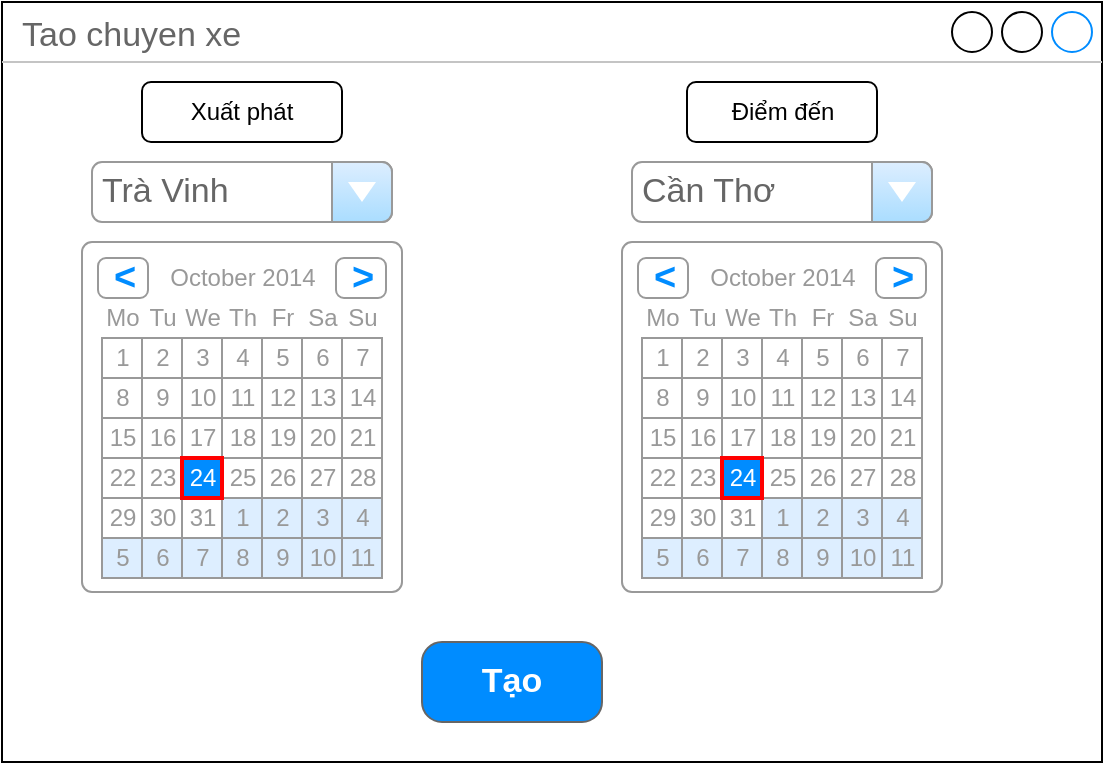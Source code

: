 <mxfile version="22.0.8" type="device">
  <diagram name="Page-1" id="ben2kIiIfCoBEz7OFsYk">
    <mxGraphModel dx="1434" dy="1896" grid="1" gridSize="10" guides="1" tooltips="1" connect="1" arrows="1" fold="1" page="1" pageScale="1" pageWidth="850" pageHeight="1100" math="0" shadow="0">
      <root>
        <mxCell id="0" />
        <mxCell id="1" parent="0" />
        <mxCell id="Zk7HNToO3OFMtX9oZNZT-54" value="Tao chuyen xe" style="strokeWidth=1;shadow=0;dashed=0;align=center;html=1;shape=mxgraph.mockup.containers.window;align=left;verticalAlign=top;spacingLeft=8;strokeColor2=#008cff;strokeColor3=#c4c4c4;fontColor=#666666;mainText=;fontSize=17;labelBackgroundColor=none;whiteSpace=wrap;rounded=1;" vertex="1" parent="1">
          <mxGeometry x="160" y="-120" width="550" height="380" as="geometry" />
        </mxCell>
        <mxCell id="Zk7HNToO3OFMtX9oZNZT-55" value="" style="strokeWidth=1;shadow=0;dashed=0;align=center;html=1;shape=mxgraph.mockup.forms.rrect;rSize=5;strokeColor=#999999;fillColor=#ffffff;rounded=1;" vertex="1" parent="1">
          <mxGeometry x="200" width="160" height="175" as="geometry" />
        </mxCell>
        <mxCell id="Zk7HNToO3OFMtX9oZNZT-56" value="October 2014" style="strokeWidth=1;shadow=0;dashed=0;align=center;html=1;shape=mxgraph.mockup.forms.anchor;fontColor=#999999;rounded=1;" vertex="1" parent="Zk7HNToO3OFMtX9oZNZT-55">
          <mxGeometry x="30" y="8" width="100" height="20" as="geometry" />
        </mxCell>
        <mxCell id="Zk7HNToO3OFMtX9oZNZT-57" value="&lt;" style="strokeWidth=1;shadow=0;dashed=0;align=center;html=1;shape=mxgraph.mockup.forms.rrect;rSize=4;strokeColor=#999999;fontColor=#008cff;fontSize=19;fontStyle=1;rounded=1;" vertex="1" parent="Zk7HNToO3OFMtX9oZNZT-55">
          <mxGeometry x="8" y="8" width="25" height="20" as="geometry" />
        </mxCell>
        <mxCell id="Zk7HNToO3OFMtX9oZNZT-58" value="&gt;" style="strokeWidth=1;shadow=0;dashed=0;align=center;html=1;shape=mxgraph.mockup.forms.rrect;rSize=4;strokeColor=#999999;fontColor=#008cff;fontSize=19;fontStyle=1;rounded=1;" vertex="1" parent="Zk7HNToO3OFMtX9oZNZT-55">
          <mxGeometry x="127" y="8" width="25" height="20" as="geometry" />
        </mxCell>
        <mxCell id="Zk7HNToO3OFMtX9oZNZT-59" value="Mo" style="strokeWidth=1;shadow=0;dashed=0;align=center;html=1;shape=mxgraph.mockup.forms.anchor;fontColor=#999999;rounded=1;" vertex="1" parent="Zk7HNToO3OFMtX9oZNZT-55">
          <mxGeometry x="10" y="28" width="20" height="20" as="geometry" />
        </mxCell>
        <mxCell id="Zk7HNToO3OFMtX9oZNZT-60" value="Tu" style="strokeWidth=1;shadow=0;dashed=0;align=center;html=1;shape=mxgraph.mockup.forms.anchor;fontColor=#999999;rounded=1;" vertex="1" parent="Zk7HNToO3OFMtX9oZNZT-55">
          <mxGeometry x="30" y="28" width="20" height="20" as="geometry" />
        </mxCell>
        <mxCell id="Zk7HNToO3OFMtX9oZNZT-61" value="We" style="strokeWidth=1;shadow=0;dashed=0;align=center;html=1;shape=mxgraph.mockup.forms.anchor;fontColor=#999999;rounded=1;" vertex="1" parent="Zk7HNToO3OFMtX9oZNZT-55">
          <mxGeometry x="50" y="28" width="20" height="20" as="geometry" />
        </mxCell>
        <mxCell id="Zk7HNToO3OFMtX9oZNZT-62" value="Th" style="strokeWidth=1;shadow=0;dashed=0;align=center;html=1;shape=mxgraph.mockup.forms.anchor;fontColor=#999999;rounded=1;" vertex="1" parent="Zk7HNToO3OFMtX9oZNZT-55">
          <mxGeometry x="70" y="28" width="20" height="20" as="geometry" />
        </mxCell>
        <mxCell id="Zk7HNToO3OFMtX9oZNZT-63" value="Fr" style="strokeWidth=1;shadow=0;dashed=0;align=center;html=1;shape=mxgraph.mockup.forms.anchor;fontColor=#999999;rounded=1;" vertex="1" parent="Zk7HNToO3OFMtX9oZNZT-55">
          <mxGeometry x="90" y="28" width="20" height="20" as="geometry" />
        </mxCell>
        <mxCell id="Zk7HNToO3OFMtX9oZNZT-64" value="Sa" style="strokeWidth=1;shadow=0;dashed=0;align=center;html=1;shape=mxgraph.mockup.forms.anchor;fontColor=#999999;rounded=1;" vertex="1" parent="Zk7HNToO3OFMtX9oZNZT-55">
          <mxGeometry x="110" y="28" width="20" height="20" as="geometry" />
        </mxCell>
        <mxCell id="Zk7HNToO3OFMtX9oZNZT-65" value="Su" style="strokeWidth=1;shadow=0;dashed=0;align=center;html=1;shape=mxgraph.mockup.forms.anchor;fontColor=#999999;rounded=1;" vertex="1" parent="Zk7HNToO3OFMtX9oZNZT-55">
          <mxGeometry x="130" y="28" width="20" height="20" as="geometry" />
        </mxCell>
        <mxCell id="Zk7HNToO3OFMtX9oZNZT-66" value="1" style="strokeWidth=1;shadow=0;dashed=0;align=center;html=1;shape=mxgraph.mockup.forms.rrect;rSize=0;strokeColor=#999999;fontColor=#999999;rounded=1;" vertex="1" parent="Zk7HNToO3OFMtX9oZNZT-55">
          <mxGeometry x="10" y="48" width="20" height="20" as="geometry" />
        </mxCell>
        <mxCell id="Zk7HNToO3OFMtX9oZNZT-67" value="2" style="strokeWidth=1;shadow=0;dashed=0;align=center;html=1;shape=mxgraph.mockup.forms.rrect;rSize=0;strokeColor=#999999;fontColor=#999999;rounded=1;" vertex="1" parent="Zk7HNToO3OFMtX9oZNZT-55">
          <mxGeometry x="30" y="48" width="20" height="20" as="geometry" />
        </mxCell>
        <mxCell id="Zk7HNToO3OFMtX9oZNZT-68" value="3" style="strokeWidth=1;shadow=0;dashed=0;align=center;html=1;shape=mxgraph.mockup.forms.rrect;rSize=0;strokeColor=#999999;fontColor=#999999;rounded=1;" vertex="1" parent="Zk7HNToO3OFMtX9oZNZT-55">
          <mxGeometry x="50" y="48" width="20" height="20" as="geometry" />
        </mxCell>
        <mxCell id="Zk7HNToO3OFMtX9oZNZT-69" value="4" style="strokeWidth=1;shadow=0;dashed=0;align=center;html=1;shape=mxgraph.mockup.forms.rrect;rSize=0;strokeColor=#999999;fontColor=#999999;rounded=1;" vertex="1" parent="Zk7HNToO3OFMtX9oZNZT-55">
          <mxGeometry x="70" y="48" width="20" height="20" as="geometry" />
        </mxCell>
        <mxCell id="Zk7HNToO3OFMtX9oZNZT-70" value="5" style="strokeWidth=1;shadow=0;dashed=0;align=center;html=1;shape=mxgraph.mockup.forms.rrect;rSize=0;strokeColor=#999999;fontColor=#999999;rounded=1;" vertex="1" parent="Zk7HNToO3OFMtX9oZNZT-55">
          <mxGeometry x="90" y="48" width="20" height="20" as="geometry" />
        </mxCell>
        <mxCell id="Zk7HNToO3OFMtX9oZNZT-71" value="6" style="strokeWidth=1;shadow=0;dashed=0;align=center;html=1;shape=mxgraph.mockup.forms.rrect;rSize=0;strokeColor=#999999;fontColor=#999999;rounded=1;" vertex="1" parent="Zk7HNToO3OFMtX9oZNZT-55">
          <mxGeometry x="110" y="48" width="20" height="20" as="geometry" />
        </mxCell>
        <mxCell id="Zk7HNToO3OFMtX9oZNZT-72" value="7" style="strokeWidth=1;shadow=0;dashed=0;align=center;html=1;shape=mxgraph.mockup.forms.rrect;rSize=0;strokeColor=#999999;fontColor=#999999;rounded=1;" vertex="1" parent="Zk7HNToO3OFMtX9oZNZT-55">
          <mxGeometry x="130" y="48" width="20" height="20" as="geometry" />
        </mxCell>
        <mxCell id="Zk7HNToO3OFMtX9oZNZT-73" value="8" style="strokeWidth=1;shadow=0;dashed=0;align=center;html=1;shape=mxgraph.mockup.forms.rrect;rSize=0;strokeColor=#999999;fontColor=#999999;rounded=1;" vertex="1" parent="Zk7HNToO3OFMtX9oZNZT-55">
          <mxGeometry x="10" y="68" width="20" height="20" as="geometry" />
        </mxCell>
        <mxCell id="Zk7HNToO3OFMtX9oZNZT-74" value="9" style="strokeWidth=1;shadow=0;dashed=0;align=center;html=1;shape=mxgraph.mockup.forms.rrect;rSize=0;strokeColor=#999999;fontColor=#999999;rounded=1;" vertex="1" parent="Zk7HNToO3OFMtX9oZNZT-55">
          <mxGeometry x="30" y="68" width="20" height="20" as="geometry" />
        </mxCell>
        <mxCell id="Zk7HNToO3OFMtX9oZNZT-75" value="10" style="strokeWidth=1;shadow=0;dashed=0;align=center;html=1;shape=mxgraph.mockup.forms.rrect;rSize=0;strokeColor=#999999;fontColor=#999999;rounded=1;" vertex="1" parent="Zk7HNToO3OFMtX9oZNZT-55">
          <mxGeometry x="50" y="68" width="20" height="20" as="geometry" />
        </mxCell>
        <mxCell id="Zk7HNToO3OFMtX9oZNZT-76" value="11" style="strokeWidth=1;shadow=0;dashed=0;align=center;html=1;shape=mxgraph.mockup.forms.rrect;rSize=0;strokeColor=#999999;fontColor=#999999;rounded=1;" vertex="1" parent="Zk7HNToO3OFMtX9oZNZT-55">
          <mxGeometry x="70" y="68" width="20" height="20" as="geometry" />
        </mxCell>
        <mxCell id="Zk7HNToO3OFMtX9oZNZT-77" value="12" style="strokeWidth=1;shadow=0;dashed=0;align=center;html=1;shape=mxgraph.mockup.forms.rrect;rSize=0;strokeColor=#999999;fontColor=#999999;rounded=1;" vertex="1" parent="Zk7HNToO3OFMtX9oZNZT-55">
          <mxGeometry x="90" y="68" width="20" height="20" as="geometry" />
        </mxCell>
        <mxCell id="Zk7HNToO3OFMtX9oZNZT-78" value="13" style="strokeWidth=1;shadow=0;dashed=0;align=center;html=1;shape=mxgraph.mockup.forms.rrect;rSize=0;strokeColor=#999999;fontColor=#999999;rounded=1;" vertex="1" parent="Zk7HNToO3OFMtX9oZNZT-55">
          <mxGeometry x="110" y="68" width="20" height="20" as="geometry" />
        </mxCell>
        <mxCell id="Zk7HNToO3OFMtX9oZNZT-79" value="14" style="strokeWidth=1;shadow=0;dashed=0;align=center;html=1;shape=mxgraph.mockup.forms.rrect;rSize=0;strokeColor=#999999;fontColor=#999999;rounded=1;" vertex="1" parent="Zk7HNToO3OFMtX9oZNZT-55">
          <mxGeometry x="130" y="68" width="20" height="20" as="geometry" />
        </mxCell>
        <mxCell id="Zk7HNToO3OFMtX9oZNZT-80" value="15" style="strokeWidth=1;shadow=0;dashed=0;align=center;html=1;shape=mxgraph.mockup.forms.rrect;rSize=0;strokeColor=#999999;fontColor=#999999;rounded=1;" vertex="1" parent="Zk7HNToO3OFMtX9oZNZT-55">
          <mxGeometry x="10" y="88" width="20" height="20" as="geometry" />
        </mxCell>
        <mxCell id="Zk7HNToO3OFMtX9oZNZT-81" value="16" style="strokeWidth=1;shadow=0;dashed=0;align=center;html=1;shape=mxgraph.mockup.forms.rrect;rSize=0;strokeColor=#999999;fontColor=#999999;rounded=1;" vertex="1" parent="Zk7HNToO3OFMtX9oZNZT-55">
          <mxGeometry x="30" y="88" width="20" height="20" as="geometry" />
        </mxCell>
        <mxCell id="Zk7HNToO3OFMtX9oZNZT-82" value="17" style="strokeWidth=1;shadow=0;dashed=0;align=center;html=1;shape=mxgraph.mockup.forms.rrect;rSize=0;strokeColor=#999999;fontColor=#999999;rounded=1;" vertex="1" parent="Zk7HNToO3OFMtX9oZNZT-55">
          <mxGeometry x="50" y="88" width="20" height="20" as="geometry" />
        </mxCell>
        <mxCell id="Zk7HNToO3OFMtX9oZNZT-83" value="18" style="strokeWidth=1;shadow=0;dashed=0;align=center;html=1;shape=mxgraph.mockup.forms.rrect;rSize=0;strokeColor=#999999;fontColor=#999999;rounded=1;" vertex="1" parent="Zk7HNToO3OFMtX9oZNZT-55">
          <mxGeometry x="70" y="88" width="20" height="20" as="geometry" />
        </mxCell>
        <mxCell id="Zk7HNToO3OFMtX9oZNZT-84" value="19" style="strokeWidth=1;shadow=0;dashed=0;align=center;html=1;shape=mxgraph.mockup.forms.rrect;rSize=0;strokeColor=#999999;fontColor=#999999;rounded=1;" vertex="1" parent="Zk7HNToO3OFMtX9oZNZT-55">
          <mxGeometry x="90" y="88" width="20" height="20" as="geometry" />
        </mxCell>
        <mxCell id="Zk7HNToO3OFMtX9oZNZT-85" value="20" style="strokeWidth=1;shadow=0;dashed=0;align=center;html=1;shape=mxgraph.mockup.forms.rrect;rSize=0;strokeColor=#999999;fontColor=#999999;rounded=1;" vertex="1" parent="Zk7HNToO3OFMtX9oZNZT-55">
          <mxGeometry x="110" y="88" width="20" height="20" as="geometry" />
        </mxCell>
        <mxCell id="Zk7HNToO3OFMtX9oZNZT-86" value="21" style="strokeWidth=1;shadow=0;dashed=0;align=center;html=1;shape=mxgraph.mockup.forms.rrect;rSize=0;strokeColor=#999999;fontColor=#999999;rounded=1;" vertex="1" parent="Zk7HNToO3OFMtX9oZNZT-55">
          <mxGeometry x="130" y="88" width="20" height="20" as="geometry" />
        </mxCell>
        <mxCell id="Zk7HNToO3OFMtX9oZNZT-87" value="22" style="strokeWidth=1;shadow=0;dashed=0;align=center;html=1;shape=mxgraph.mockup.forms.rrect;rSize=0;strokeColor=#999999;fontColor=#999999;rounded=1;" vertex="1" parent="Zk7HNToO3OFMtX9oZNZT-55">
          <mxGeometry x="10" y="108" width="20" height="20" as="geometry" />
        </mxCell>
        <mxCell id="Zk7HNToO3OFMtX9oZNZT-88" value="23" style="strokeWidth=1;shadow=0;dashed=0;align=center;html=1;shape=mxgraph.mockup.forms.rrect;rSize=0;strokeColor=#999999;fontColor=#999999;rounded=1;" vertex="1" parent="Zk7HNToO3OFMtX9oZNZT-55">
          <mxGeometry x="30" y="108" width="20" height="20" as="geometry" />
        </mxCell>
        <mxCell id="Zk7HNToO3OFMtX9oZNZT-89" value="25" style="strokeWidth=1;shadow=0;dashed=0;align=center;html=1;shape=mxgraph.mockup.forms.rrect;rSize=0;strokeColor=#999999;fontColor=#999999;rounded=1;" vertex="1" parent="Zk7HNToO3OFMtX9oZNZT-55">
          <mxGeometry x="70" y="108" width="20" height="20" as="geometry" />
        </mxCell>
        <mxCell id="Zk7HNToO3OFMtX9oZNZT-90" value="26" style="strokeWidth=1;shadow=0;dashed=0;align=center;html=1;shape=mxgraph.mockup.forms.rrect;rSize=0;strokeColor=#999999;fontColor=#999999;rounded=1;" vertex="1" parent="Zk7HNToO3OFMtX9oZNZT-55">
          <mxGeometry x="90" y="108" width="20" height="20" as="geometry" />
        </mxCell>
        <mxCell id="Zk7HNToO3OFMtX9oZNZT-91" value="27" style="strokeWidth=1;shadow=0;dashed=0;align=center;html=1;shape=mxgraph.mockup.forms.rrect;rSize=0;strokeColor=#999999;fontColor=#999999;rounded=1;" vertex="1" parent="Zk7HNToO3OFMtX9oZNZT-55">
          <mxGeometry x="110" y="108" width="20" height="20" as="geometry" />
        </mxCell>
        <mxCell id="Zk7HNToO3OFMtX9oZNZT-92" value="28" style="strokeWidth=1;shadow=0;dashed=0;align=center;html=1;shape=mxgraph.mockup.forms.rrect;rSize=0;strokeColor=#999999;fontColor=#999999;rounded=1;" vertex="1" parent="Zk7HNToO3OFMtX9oZNZT-55">
          <mxGeometry x="130" y="108" width="20" height="20" as="geometry" />
        </mxCell>
        <mxCell id="Zk7HNToO3OFMtX9oZNZT-93" value="29" style="strokeWidth=1;shadow=0;dashed=0;align=center;html=1;shape=mxgraph.mockup.forms.rrect;rSize=0;strokeColor=#999999;fontColor=#999999;rounded=1;" vertex="1" parent="Zk7HNToO3OFMtX9oZNZT-55">
          <mxGeometry x="10" y="128" width="20" height="20" as="geometry" />
        </mxCell>
        <mxCell id="Zk7HNToO3OFMtX9oZNZT-94" value="30" style="strokeWidth=1;shadow=0;dashed=0;align=center;html=1;shape=mxgraph.mockup.forms.rrect;rSize=0;strokeColor=#999999;fontColor=#999999;rounded=1;" vertex="1" parent="Zk7HNToO3OFMtX9oZNZT-55">
          <mxGeometry x="30" y="128" width="20" height="20" as="geometry" />
        </mxCell>
        <mxCell id="Zk7HNToO3OFMtX9oZNZT-95" value="31" style="strokeWidth=1;shadow=0;dashed=0;align=center;html=1;shape=mxgraph.mockup.forms.rrect;rSize=0;strokeColor=#999999;fontColor=#999999;rounded=1;" vertex="1" parent="Zk7HNToO3OFMtX9oZNZT-55">
          <mxGeometry x="50" y="128" width="20" height="20" as="geometry" />
        </mxCell>
        <mxCell id="Zk7HNToO3OFMtX9oZNZT-96" value="1" style="strokeWidth=1;shadow=0;dashed=0;align=center;html=1;shape=mxgraph.mockup.forms.rrect;rSize=0;strokeColor=#999999;fontColor=#999999;fillColor=#ddeeff;rounded=1;" vertex="1" parent="Zk7HNToO3OFMtX9oZNZT-55">
          <mxGeometry x="70" y="128" width="20" height="20" as="geometry" />
        </mxCell>
        <mxCell id="Zk7HNToO3OFMtX9oZNZT-97" value="2" style="strokeWidth=1;shadow=0;dashed=0;align=center;html=1;shape=mxgraph.mockup.forms.rrect;rSize=0;strokeColor=#999999;fontColor=#999999;fillColor=#ddeeff;rounded=1;" vertex="1" parent="Zk7HNToO3OFMtX9oZNZT-55">
          <mxGeometry x="90" y="128" width="20" height="20" as="geometry" />
        </mxCell>
        <mxCell id="Zk7HNToO3OFMtX9oZNZT-98" value="3" style="strokeWidth=1;shadow=0;dashed=0;align=center;html=1;shape=mxgraph.mockup.forms.rrect;rSize=0;strokeColor=#999999;fontColor=#999999;fillColor=#ddeeff;rounded=1;" vertex="1" parent="Zk7HNToO3OFMtX9oZNZT-55">
          <mxGeometry x="110" y="128" width="20" height="20" as="geometry" />
        </mxCell>
        <mxCell id="Zk7HNToO3OFMtX9oZNZT-99" value="4" style="strokeWidth=1;shadow=0;dashed=0;align=center;html=1;shape=mxgraph.mockup.forms.rrect;rSize=0;strokeColor=#999999;fontColor=#999999;fillColor=#ddeeff;rounded=1;" vertex="1" parent="Zk7HNToO3OFMtX9oZNZT-55">
          <mxGeometry x="130" y="128" width="20" height="20" as="geometry" />
        </mxCell>
        <mxCell id="Zk7HNToO3OFMtX9oZNZT-100" value="5" style="strokeWidth=1;shadow=0;dashed=0;align=center;html=1;shape=mxgraph.mockup.forms.rrect;rSize=0;strokeColor=#999999;fontColor=#999999;fillColor=#ddeeff;rounded=1;" vertex="1" parent="Zk7HNToO3OFMtX9oZNZT-55">
          <mxGeometry x="10" y="148" width="20" height="20" as="geometry" />
        </mxCell>
        <mxCell id="Zk7HNToO3OFMtX9oZNZT-101" value="6" style="strokeWidth=1;shadow=0;dashed=0;align=center;html=1;shape=mxgraph.mockup.forms.rrect;rSize=0;strokeColor=#999999;fontColor=#999999;fillColor=#ddeeff;rounded=1;" vertex="1" parent="Zk7HNToO3OFMtX9oZNZT-55">
          <mxGeometry x="30" y="148" width="20" height="20" as="geometry" />
        </mxCell>
        <mxCell id="Zk7HNToO3OFMtX9oZNZT-102" value="7" style="strokeWidth=1;shadow=0;dashed=0;align=center;html=1;shape=mxgraph.mockup.forms.rrect;rSize=0;strokeColor=#999999;fontColor=#999999;fillColor=#ddeeff;rounded=1;" vertex="1" parent="Zk7HNToO3OFMtX9oZNZT-55">
          <mxGeometry x="50" y="148" width="20" height="20" as="geometry" />
        </mxCell>
        <mxCell id="Zk7HNToO3OFMtX9oZNZT-103" value="8" style="strokeWidth=1;shadow=0;dashed=0;align=center;html=1;shape=mxgraph.mockup.forms.rrect;rSize=0;strokeColor=#999999;fontColor=#999999;fillColor=#ddeeff;rounded=1;" vertex="1" parent="Zk7HNToO3OFMtX9oZNZT-55">
          <mxGeometry x="70" y="148" width="20" height="20" as="geometry" />
        </mxCell>
        <mxCell id="Zk7HNToO3OFMtX9oZNZT-104" value="9" style="strokeWidth=1;shadow=0;dashed=0;align=center;html=1;shape=mxgraph.mockup.forms.rrect;rSize=0;strokeColor=#999999;fontColor=#999999;fillColor=#ddeeff;rounded=1;" vertex="1" parent="Zk7HNToO3OFMtX9oZNZT-55">
          <mxGeometry x="90" y="148" width="20" height="20" as="geometry" />
        </mxCell>
        <mxCell id="Zk7HNToO3OFMtX9oZNZT-105" value="10" style="strokeWidth=1;shadow=0;dashed=0;align=center;html=1;shape=mxgraph.mockup.forms.rrect;rSize=0;strokeColor=#999999;fontColor=#999999;fillColor=#ddeeff;rounded=1;" vertex="1" parent="Zk7HNToO3OFMtX9oZNZT-55">
          <mxGeometry x="110" y="148" width="20" height="20" as="geometry" />
        </mxCell>
        <mxCell id="Zk7HNToO3OFMtX9oZNZT-106" value="11" style="strokeWidth=1;shadow=0;dashed=0;align=center;html=1;shape=mxgraph.mockup.forms.rrect;rSize=0;strokeColor=#999999;fontColor=#999999;fillColor=#ddeeff;rounded=1;" vertex="1" parent="Zk7HNToO3OFMtX9oZNZT-55">
          <mxGeometry x="130" y="148" width="20" height="20" as="geometry" />
        </mxCell>
        <mxCell id="Zk7HNToO3OFMtX9oZNZT-107" value="24" style="strokeWidth=1;shadow=0;dashed=0;align=center;html=1;shape=mxgraph.mockup.forms.rrect;rSize=0;strokeColor=#ff0000;fontColor=#ffffff;strokeWidth=2;fillColor=#008cff;rounded=1;" vertex="1" parent="Zk7HNToO3OFMtX9oZNZT-55">
          <mxGeometry x="50" y="108" width="20" height="20" as="geometry" />
        </mxCell>
        <mxCell id="Zk7HNToO3OFMtX9oZNZT-108" value="" style="strokeWidth=1;shadow=0;dashed=0;align=center;html=1;shape=mxgraph.mockup.forms.rrect;rSize=5;strokeColor=#999999;fillColor=#ffffff;rounded=1;" vertex="1" parent="1">
          <mxGeometry x="470" width="160" height="175" as="geometry" />
        </mxCell>
        <mxCell id="Zk7HNToO3OFMtX9oZNZT-109" value="October 2014" style="strokeWidth=1;shadow=0;dashed=0;align=center;html=1;shape=mxgraph.mockup.forms.anchor;fontColor=#999999;rounded=1;" vertex="1" parent="Zk7HNToO3OFMtX9oZNZT-108">
          <mxGeometry x="30" y="8" width="100" height="20" as="geometry" />
        </mxCell>
        <mxCell id="Zk7HNToO3OFMtX9oZNZT-110" value="&lt;" style="strokeWidth=1;shadow=0;dashed=0;align=center;html=1;shape=mxgraph.mockup.forms.rrect;rSize=4;strokeColor=#999999;fontColor=#008cff;fontSize=19;fontStyle=1;rounded=1;" vertex="1" parent="Zk7HNToO3OFMtX9oZNZT-108">
          <mxGeometry x="8" y="8" width="25" height="20" as="geometry" />
        </mxCell>
        <mxCell id="Zk7HNToO3OFMtX9oZNZT-111" value="&gt;" style="strokeWidth=1;shadow=0;dashed=0;align=center;html=1;shape=mxgraph.mockup.forms.rrect;rSize=4;strokeColor=#999999;fontColor=#008cff;fontSize=19;fontStyle=1;rounded=1;" vertex="1" parent="Zk7HNToO3OFMtX9oZNZT-108">
          <mxGeometry x="127" y="8" width="25" height="20" as="geometry" />
        </mxCell>
        <mxCell id="Zk7HNToO3OFMtX9oZNZT-112" value="Mo" style="strokeWidth=1;shadow=0;dashed=0;align=center;html=1;shape=mxgraph.mockup.forms.anchor;fontColor=#999999;rounded=1;" vertex="1" parent="Zk7HNToO3OFMtX9oZNZT-108">
          <mxGeometry x="10" y="28" width="20" height="20" as="geometry" />
        </mxCell>
        <mxCell id="Zk7HNToO3OFMtX9oZNZT-113" value="Tu" style="strokeWidth=1;shadow=0;dashed=0;align=center;html=1;shape=mxgraph.mockup.forms.anchor;fontColor=#999999;rounded=1;" vertex="1" parent="Zk7HNToO3OFMtX9oZNZT-108">
          <mxGeometry x="30" y="28" width="20" height="20" as="geometry" />
        </mxCell>
        <mxCell id="Zk7HNToO3OFMtX9oZNZT-114" value="We" style="strokeWidth=1;shadow=0;dashed=0;align=center;html=1;shape=mxgraph.mockup.forms.anchor;fontColor=#999999;rounded=1;" vertex="1" parent="Zk7HNToO3OFMtX9oZNZT-108">
          <mxGeometry x="50" y="28" width="20" height="20" as="geometry" />
        </mxCell>
        <mxCell id="Zk7HNToO3OFMtX9oZNZT-115" value="Th" style="strokeWidth=1;shadow=0;dashed=0;align=center;html=1;shape=mxgraph.mockup.forms.anchor;fontColor=#999999;rounded=1;" vertex="1" parent="Zk7HNToO3OFMtX9oZNZT-108">
          <mxGeometry x="70" y="28" width="20" height="20" as="geometry" />
        </mxCell>
        <mxCell id="Zk7HNToO3OFMtX9oZNZT-116" value="Fr" style="strokeWidth=1;shadow=0;dashed=0;align=center;html=1;shape=mxgraph.mockup.forms.anchor;fontColor=#999999;rounded=1;" vertex="1" parent="Zk7HNToO3OFMtX9oZNZT-108">
          <mxGeometry x="90" y="28" width="20" height="20" as="geometry" />
        </mxCell>
        <mxCell id="Zk7HNToO3OFMtX9oZNZT-117" value="Sa" style="strokeWidth=1;shadow=0;dashed=0;align=center;html=1;shape=mxgraph.mockup.forms.anchor;fontColor=#999999;rounded=1;" vertex="1" parent="Zk7HNToO3OFMtX9oZNZT-108">
          <mxGeometry x="110" y="28" width="20" height="20" as="geometry" />
        </mxCell>
        <mxCell id="Zk7HNToO3OFMtX9oZNZT-118" value="Su" style="strokeWidth=1;shadow=0;dashed=0;align=center;html=1;shape=mxgraph.mockup.forms.anchor;fontColor=#999999;rounded=1;" vertex="1" parent="Zk7HNToO3OFMtX9oZNZT-108">
          <mxGeometry x="130" y="28" width="20" height="20" as="geometry" />
        </mxCell>
        <mxCell id="Zk7HNToO3OFMtX9oZNZT-119" value="1" style="strokeWidth=1;shadow=0;dashed=0;align=center;html=1;shape=mxgraph.mockup.forms.rrect;rSize=0;strokeColor=#999999;fontColor=#999999;rounded=1;" vertex="1" parent="Zk7HNToO3OFMtX9oZNZT-108">
          <mxGeometry x="10" y="48" width="20" height="20" as="geometry" />
        </mxCell>
        <mxCell id="Zk7HNToO3OFMtX9oZNZT-120" value="2" style="strokeWidth=1;shadow=0;dashed=0;align=center;html=1;shape=mxgraph.mockup.forms.rrect;rSize=0;strokeColor=#999999;fontColor=#999999;rounded=1;" vertex="1" parent="Zk7HNToO3OFMtX9oZNZT-108">
          <mxGeometry x="30" y="48" width="20" height="20" as="geometry" />
        </mxCell>
        <mxCell id="Zk7HNToO3OFMtX9oZNZT-121" value="3" style="strokeWidth=1;shadow=0;dashed=0;align=center;html=1;shape=mxgraph.mockup.forms.rrect;rSize=0;strokeColor=#999999;fontColor=#999999;rounded=1;" vertex="1" parent="Zk7HNToO3OFMtX9oZNZT-108">
          <mxGeometry x="50" y="48" width="20" height="20" as="geometry" />
        </mxCell>
        <mxCell id="Zk7HNToO3OFMtX9oZNZT-122" value="4" style="strokeWidth=1;shadow=0;dashed=0;align=center;html=1;shape=mxgraph.mockup.forms.rrect;rSize=0;strokeColor=#999999;fontColor=#999999;rounded=1;" vertex="1" parent="Zk7HNToO3OFMtX9oZNZT-108">
          <mxGeometry x="70" y="48" width="20" height="20" as="geometry" />
        </mxCell>
        <mxCell id="Zk7HNToO3OFMtX9oZNZT-123" value="5" style="strokeWidth=1;shadow=0;dashed=0;align=center;html=1;shape=mxgraph.mockup.forms.rrect;rSize=0;strokeColor=#999999;fontColor=#999999;rounded=1;" vertex="1" parent="Zk7HNToO3OFMtX9oZNZT-108">
          <mxGeometry x="90" y="48" width="20" height="20" as="geometry" />
        </mxCell>
        <mxCell id="Zk7HNToO3OFMtX9oZNZT-124" value="6" style="strokeWidth=1;shadow=0;dashed=0;align=center;html=1;shape=mxgraph.mockup.forms.rrect;rSize=0;strokeColor=#999999;fontColor=#999999;rounded=1;" vertex="1" parent="Zk7HNToO3OFMtX9oZNZT-108">
          <mxGeometry x="110" y="48" width="20" height="20" as="geometry" />
        </mxCell>
        <mxCell id="Zk7HNToO3OFMtX9oZNZT-125" value="7" style="strokeWidth=1;shadow=0;dashed=0;align=center;html=1;shape=mxgraph.mockup.forms.rrect;rSize=0;strokeColor=#999999;fontColor=#999999;rounded=1;" vertex="1" parent="Zk7HNToO3OFMtX9oZNZT-108">
          <mxGeometry x="130" y="48" width="20" height="20" as="geometry" />
        </mxCell>
        <mxCell id="Zk7HNToO3OFMtX9oZNZT-126" value="8" style="strokeWidth=1;shadow=0;dashed=0;align=center;html=1;shape=mxgraph.mockup.forms.rrect;rSize=0;strokeColor=#999999;fontColor=#999999;rounded=1;" vertex="1" parent="Zk7HNToO3OFMtX9oZNZT-108">
          <mxGeometry x="10" y="68" width="20" height="20" as="geometry" />
        </mxCell>
        <mxCell id="Zk7HNToO3OFMtX9oZNZT-127" value="9" style="strokeWidth=1;shadow=0;dashed=0;align=center;html=1;shape=mxgraph.mockup.forms.rrect;rSize=0;strokeColor=#999999;fontColor=#999999;rounded=1;" vertex="1" parent="Zk7HNToO3OFMtX9oZNZT-108">
          <mxGeometry x="30" y="68" width="20" height="20" as="geometry" />
        </mxCell>
        <mxCell id="Zk7HNToO3OFMtX9oZNZT-128" value="10" style="strokeWidth=1;shadow=0;dashed=0;align=center;html=1;shape=mxgraph.mockup.forms.rrect;rSize=0;strokeColor=#999999;fontColor=#999999;rounded=1;" vertex="1" parent="Zk7HNToO3OFMtX9oZNZT-108">
          <mxGeometry x="50" y="68" width="20" height="20" as="geometry" />
        </mxCell>
        <mxCell id="Zk7HNToO3OFMtX9oZNZT-129" value="11" style="strokeWidth=1;shadow=0;dashed=0;align=center;html=1;shape=mxgraph.mockup.forms.rrect;rSize=0;strokeColor=#999999;fontColor=#999999;rounded=1;" vertex="1" parent="Zk7HNToO3OFMtX9oZNZT-108">
          <mxGeometry x="70" y="68" width="20" height="20" as="geometry" />
        </mxCell>
        <mxCell id="Zk7HNToO3OFMtX9oZNZT-130" value="12" style="strokeWidth=1;shadow=0;dashed=0;align=center;html=1;shape=mxgraph.mockup.forms.rrect;rSize=0;strokeColor=#999999;fontColor=#999999;rounded=1;" vertex="1" parent="Zk7HNToO3OFMtX9oZNZT-108">
          <mxGeometry x="90" y="68" width="20" height="20" as="geometry" />
        </mxCell>
        <mxCell id="Zk7HNToO3OFMtX9oZNZT-131" value="13" style="strokeWidth=1;shadow=0;dashed=0;align=center;html=1;shape=mxgraph.mockup.forms.rrect;rSize=0;strokeColor=#999999;fontColor=#999999;rounded=1;" vertex="1" parent="Zk7HNToO3OFMtX9oZNZT-108">
          <mxGeometry x="110" y="68" width="20" height="20" as="geometry" />
        </mxCell>
        <mxCell id="Zk7HNToO3OFMtX9oZNZT-132" value="14" style="strokeWidth=1;shadow=0;dashed=0;align=center;html=1;shape=mxgraph.mockup.forms.rrect;rSize=0;strokeColor=#999999;fontColor=#999999;rounded=1;" vertex="1" parent="Zk7HNToO3OFMtX9oZNZT-108">
          <mxGeometry x="130" y="68" width="20" height="20" as="geometry" />
        </mxCell>
        <mxCell id="Zk7HNToO3OFMtX9oZNZT-133" value="15" style="strokeWidth=1;shadow=0;dashed=0;align=center;html=1;shape=mxgraph.mockup.forms.rrect;rSize=0;strokeColor=#999999;fontColor=#999999;rounded=1;" vertex="1" parent="Zk7HNToO3OFMtX9oZNZT-108">
          <mxGeometry x="10" y="88" width="20" height="20" as="geometry" />
        </mxCell>
        <mxCell id="Zk7HNToO3OFMtX9oZNZT-134" value="16" style="strokeWidth=1;shadow=0;dashed=0;align=center;html=1;shape=mxgraph.mockup.forms.rrect;rSize=0;strokeColor=#999999;fontColor=#999999;rounded=1;" vertex="1" parent="Zk7HNToO3OFMtX9oZNZT-108">
          <mxGeometry x="30" y="88" width="20" height="20" as="geometry" />
        </mxCell>
        <mxCell id="Zk7HNToO3OFMtX9oZNZT-135" value="17" style="strokeWidth=1;shadow=0;dashed=0;align=center;html=1;shape=mxgraph.mockup.forms.rrect;rSize=0;strokeColor=#999999;fontColor=#999999;rounded=1;" vertex="1" parent="Zk7HNToO3OFMtX9oZNZT-108">
          <mxGeometry x="50" y="88" width="20" height="20" as="geometry" />
        </mxCell>
        <mxCell id="Zk7HNToO3OFMtX9oZNZT-136" value="18" style="strokeWidth=1;shadow=0;dashed=0;align=center;html=1;shape=mxgraph.mockup.forms.rrect;rSize=0;strokeColor=#999999;fontColor=#999999;rounded=1;" vertex="1" parent="Zk7HNToO3OFMtX9oZNZT-108">
          <mxGeometry x="70" y="88" width="20" height="20" as="geometry" />
        </mxCell>
        <mxCell id="Zk7HNToO3OFMtX9oZNZT-137" value="19" style="strokeWidth=1;shadow=0;dashed=0;align=center;html=1;shape=mxgraph.mockup.forms.rrect;rSize=0;strokeColor=#999999;fontColor=#999999;rounded=1;" vertex="1" parent="Zk7HNToO3OFMtX9oZNZT-108">
          <mxGeometry x="90" y="88" width="20" height="20" as="geometry" />
        </mxCell>
        <mxCell id="Zk7HNToO3OFMtX9oZNZT-138" value="20" style="strokeWidth=1;shadow=0;dashed=0;align=center;html=1;shape=mxgraph.mockup.forms.rrect;rSize=0;strokeColor=#999999;fontColor=#999999;rounded=1;" vertex="1" parent="Zk7HNToO3OFMtX9oZNZT-108">
          <mxGeometry x="110" y="88" width="20" height="20" as="geometry" />
        </mxCell>
        <mxCell id="Zk7HNToO3OFMtX9oZNZT-139" value="21" style="strokeWidth=1;shadow=0;dashed=0;align=center;html=1;shape=mxgraph.mockup.forms.rrect;rSize=0;strokeColor=#999999;fontColor=#999999;rounded=1;" vertex="1" parent="Zk7HNToO3OFMtX9oZNZT-108">
          <mxGeometry x="130" y="88" width="20" height="20" as="geometry" />
        </mxCell>
        <mxCell id="Zk7HNToO3OFMtX9oZNZT-140" value="22" style="strokeWidth=1;shadow=0;dashed=0;align=center;html=1;shape=mxgraph.mockup.forms.rrect;rSize=0;strokeColor=#999999;fontColor=#999999;rounded=1;" vertex="1" parent="Zk7HNToO3OFMtX9oZNZT-108">
          <mxGeometry x="10" y="108" width="20" height="20" as="geometry" />
        </mxCell>
        <mxCell id="Zk7HNToO3OFMtX9oZNZT-141" value="23" style="strokeWidth=1;shadow=0;dashed=0;align=center;html=1;shape=mxgraph.mockup.forms.rrect;rSize=0;strokeColor=#999999;fontColor=#999999;rounded=1;" vertex="1" parent="Zk7HNToO3OFMtX9oZNZT-108">
          <mxGeometry x="30" y="108" width="20" height="20" as="geometry" />
        </mxCell>
        <mxCell id="Zk7HNToO3OFMtX9oZNZT-142" value="25" style="strokeWidth=1;shadow=0;dashed=0;align=center;html=1;shape=mxgraph.mockup.forms.rrect;rSize=0;strokeColor=#999999;fontColor=#999999;rounded=1;" vertex="1" parent="Zk7HNToO3OFMtX9oZNZT-108">
          <mxGeometry x="70" y="108" width="20" height="20" as="geometry" />
        </mxCell>
        <mxCell id="Zk7HNToO3OFMtX9oZNZT-143" value="26" style="strokeWidth=1;shadow=0;dashed=0;align=center;html=1;shape=mxgraph.mockup.forms.rrect;rSize=0;strokeColor=#999999;fontColor=#999999;rounded=1;" vertex="1" parent="Zk7HNToO3OFMtX9oZNZT-108">
          <mxGeometry x="90" y="108" width="20" height="20" as="geometry" />
        </mxCell>
        <mxCell id="Zk7HNToO3OFMtX9oZNZT-144" value="27" style="strokeWidth=1;shadow=0;dashed=0;align=center;html=1;shape=mxgraph.mockup.forms.rrect;rSize=0;strokeColor=#999999;fontColor=#999999;rounded=1;" vertex="1" parent="Zk7HNToO3OFMtX9oZNZT-108">
          <mxGeometry x="110" y="108" width="20" height="20" as="geometry" />
        </mxCell>
        <mxCell id="Zk7HNToO3OFMtX9oZNZT-145" value="28" style="strokeWidth=1;shadow=0;dashed=0;align=center;html=1;shape=mxgraph.mockup.forms.rrect;rSize=0;strokeColor=#999999;fontColor=#999999;rounded=1;" vertex="1" parent="Zk7HNToO3OFMtX9oZNZT-108">
          <mxGeometry x="130" y="108" width="20" height="20" as="geometry" />
        </mxCell>
        <mxCell id="Zk7HNToO3OFMtX9oZNZT-146" value="29" style="strokeWidth=1;shadow=0;dashed=0;align=center;html=1;shape=mxgraph.mockup.forms.rrect;rSize=0;strokeColor=#999999;fontColor=#999999;rounded=1;" vertex="1" parent="Zk7HNToO3OFMtX9oZNZT-108">
          <mxGeometry x="10" y="128" width="20" height="20" as="geometry" />
        </mxCell>
        <mxCell id="Zk7HNToO3OFMtX9oZNZT-147" value="30" style="strokeWidth=1;shadow=0;dashed=0;align=center;html=1;shape=mxgraph.mockup.forms.rrect;rSize=0;strokeColor=#999999;fontColor=#999999;rounded=1;" vertex="1" parent="Zk7HNToO3OFMtX9oZNZT-108">
          <mxGeometry x="30" y="128" width="20" height="20" as="geometry" />
        </mxCell>
        <mxCell id="Zk7HNToO3OFMtX9oZNZT-148" value="31" style="strokeWidth=1;shadow=0;dashed=0;align=center;html=1;shape=mxgraph.mockup.forms.rrect;rSize=0;strokeColor=#999999;fontColor=#999999;rounded=1;" vertex="1" parent="Zk7HNToO3OFMtX9oZNZT-108">
          <mxGeometry x="50" y="128" width="20" height="20" as="geometry" />
        </mxCell>
        <mxCell id="Zk7HNToO3OFMtX9oZNZT-149" value="1" style="strokeWidth=1;shadow=0;dashed=0;align=center;html=1;shape=mxgraph.mockup.forms.rrect;rSize=0;strokeColor=#999999;fontColor=#999999;fillColor=#ddeeff;rounded=1;" vertex="1" parent="Zk7HNToO3OFMtX9oZNZT-108">
          <mxGeometry x="70" y="128" width="20" height="20" as="geometry" />
        </mxCell>
        <mxCell id="Zk7HNToO3OFMtX9oZNZT-150" value="2" style="strokeWidth=1;shadow=0;dashed=0;align=center;html=1;shape=mxgraph.mockup.forms.rrect;rSize=0;strokeColor=#999999;fontColor=#999999;fillColor=#ddeeff;rounded=1;" vertex="1" parent="Zk7HNToO3OFMtX9oZNZT-108">
          <mxGeometry x="90" y="128" width="20" height="20" as="geometry" />
        </mxCell>
        <mxCell id="Zk7HNToO3OFMtX9oZNZT-151" value="3" style="strokeWidth=1;shadow=0;dashed=0;align=center;html=1;shape=mxgraph.mockup.forms.rrect;rSize=0;strokeColor=#999999;fontColor=#999999;fillColor=#ddeeff;rounded=1;" vertex="1" parent="Zk7HNToO3OFMtX9oZNZT-108">
          <mxGeometry x="110" y="128" width="20" height="20" as="geometry" />
        </mxCell>
        <mxCell id="Zk7HNToO3OFMtX9oZNZT-152" value="4" style="strokeWidth=1;shadow=0;dashed=0;align=center;html=1;shape=mxgraph.mockup.forms.rrect;rSize=0;strokeColor=#999999;fontColor=#999999;fillColor=#ddeeff;rounded=1;" vertex="1" parent="Zk7HNToO3OFMtX9oZNZT-108">
          <mxGeometry x="130" y="128" width="20" height="20" as="geometry" />
        </mxCell>
        <mxCell id="Zk7HNToO3OFMtX9oZNZT-153" value="5" style="strokeWidth=1;shadow=0;dashed=0;align=center;html=1;shape=mxgraph.mockup.forms.rrect;rSize=0;strokeColor=#999999;fontColor=#999999;fillColor=#ddeeff;rounded=1;" vertex="1" parent="Zk7HNToO3OFMtX9oZNZT-108">
          <mxGeometry x="10" y="148" width="20" height="20" as="geometry" />
        </mxCell>
        <mxCell id="Zk7HNToO3OFMtX9oZNZT-154" value="6" style="strokeWidth=1;shadow=0;dashed=0;align=center;html=1;shape=mxgraph.mockup.forms.rrect;rSize=0;strokeColor=#999999;fontColor=#999999;fillColor=#ddeeff;rounded=1;" vertex="1" parent="Zk7HNToO3OFMtX9oZNZT-108">
          <mxGeometry x="30" y="148" width="20" height="20" as="geometry" />
        </mxCell>
        <mxCell id="Zk7HNToO3OFMtX9oZNZT-155" value="7" style="strokeWidth=1;shadow=0;dashed=0;align=center;html=1;shape=mxgraph.mockup.forms.rrect;rSize=0;strokeColor=#999999;fontColor=#999999;fillColor=#ddeeff;rounded=1;" vertex="1" parent="Zk7HNToO3OFMtX9oZNZT-108">
          <mxGeometry x="50" y="148" width="20" height="20" as="geometry" />
        </mxCell>
        <mxCell id="Zk7HNToO3OFMtX9oZNZT-156" value="8" style="strokeWidth=1;shadow=0;dashed=0;align=center;html=1;shape=mxgraph.mockup.forms.rrect;rSize=0;strokeColor=#999999;fontColor=#999999;fillColor=#ddeeff;rounded=1;" vertex="1" parent="Zk7HNToO3OFMtX9oZNZT-108">
          <mxGeometry x="70" y="148" width="20" height="20" as="geometry" />
        </mxCell>
        <mxCell id="Zk7HNToO3OFMtX9oZNZT-157" value="9" style="strokeWidth=1;shadow=0;dashed=0;align=center;html=1;shape=mxgraph.mockup.forms.rrect;rSize=0;strokeColor=#999999;fontColor=#999999;fillColor=#ddeeff;rounded=1;" vertex="1" parent="Zk7HNToO3OFMtX9oZNZT-108">
          <mxGeometry x="90" y="148" width="20" height="20" as="geometry" />
        </mxCell>
        <mxCell id="Zk7HNToO3OFMtX9oZNZT-158" value="10" style="strokeWidth=1;shadow=0;dashed=0;align=center;html=1;shape=mxgraph.mockup.forms.rrect;rSize=0;strokeColor=#999999;fontColor=#999999;fillColor=#ddeeff;rounded=1;" vertex="1" parent="Zk7HNToO3OFMtX9oZNZT-108">
          <mxGeometry x="110" y="148" width="20" height="20" as="geometry" />
        </mxCell>
        <mxCell id="Zk7HNToO3OFMtX9oZNZT-159" value="11" style="strokeWidth=1;shadow=0;dashed=0;align=center;html=1;shape=mxgraph.mockup.forms.rrect;rSize=0;strokeColor=#999999;fontColor=#999999;fillColor=#ddeeff;rounded=1;" vertex="1" parent="Zk7HNToO3OFMtX9oZNZT-108">
          <mxGeometry x="130" y="148" width="20" height="20" as="geometry" />
        </mxCell>
        <mxCell id="Zk7HNToO3OFMtX9oZNZT-160" value="24" style="strokeWidth=1;shadow=0;dashed=0;align=center;html=1;shape=mxgraph.mockup.forms.rrect;rSize=0;strokeColor=#ff0000;fontColor=#ffffff;strokeWidth=2;fillColor=#008cff;rounded=1;" vertex="1" parent="Zk7HNToO3OFMtX9oZNZT-108">
          <mxGeometry x="50" y="108" width="20" height="20" as="geometry" />
        </mxCell>
        <mxCell id="Zk7HNToO3OFMtX9oZNZT-161" value="Xuất phát" style="whiteSpace=wrap;html=1;align=center;rounded=1;" vertex="1" parent="1">
          <mxGeometry x="230" y="-80" width="100" height="30" as="geometry" />
        </mxCell>
        <mxCell id="Zk7HNToO3OFMtX9oZNZT-162" value="Điểm đến" style="whiteSpace=wrap;html=1;align=center;rounded=1;" vertex="1" parent="1">
          <mxGeometry x="502.5" y="-80" width="95" height="30" as="geometry" />
        </mxCell>
        <mxCell id="Zk7HNToO3OFMtX9oZNZT-163" value="Trà Vinh" style="strokeWidth=1;shadow=0;dashed=0;align=center;html=1;shape=mxgraph.mockup.forms.comboBox;strokeColor=#999999;fillColor=#ddeeff;align=left;fillColor2=#aaddff;mainText=;fontColor=#666666;fontSize=17;spacingLeft=3;rounded=1;" vertex="1" parent="1">
          <mxGeometry x="205" y="-40" width="150" height="30" as="geometry" />
        </mxCell>
        <mxCell id="Zk7HNToO3OFMtX9oZNZT-164" value="Cần Thơ" style="strokeWidth=1;shadow=0;dashed=0;align=center;html=1;shape=mxgraph.mockup.forms.comboBox;strokeColor=#999999;fillColor=#ddeeff;align=left;fillColor2=#aaddff;mainText=;fontColor=#666666;fontSize=17;spacingLeft=3;rounded=1;" vertex="1" parent="1">
          <mxGeometry x="475" y="-40" width="150" height="30" as="geometry" />
        </mxCell>
        <mxCell id="Zk7HNToO3OFMtX9oZNZT-165" value="Tạo" style="strokeWidth=1;shadow=0;dashed=0;align=center;html=1;shape=mxgraph.mockup.buttons.button;strokeColor=#666666;fontColor=#ffffff;mainText=;buttonStyle=round;fontSize=17;fontStyle=1;fillColor=#008cff;whiteSpace=wrap;rounded=1;" vertex="1" parent="1">
          <mxGeometry x="370" y="200" width="90" height="40" as="geometry" />
        </mxCell>
      </root>
    </mxGraphModel>
  </diagram>
</mxfile>
